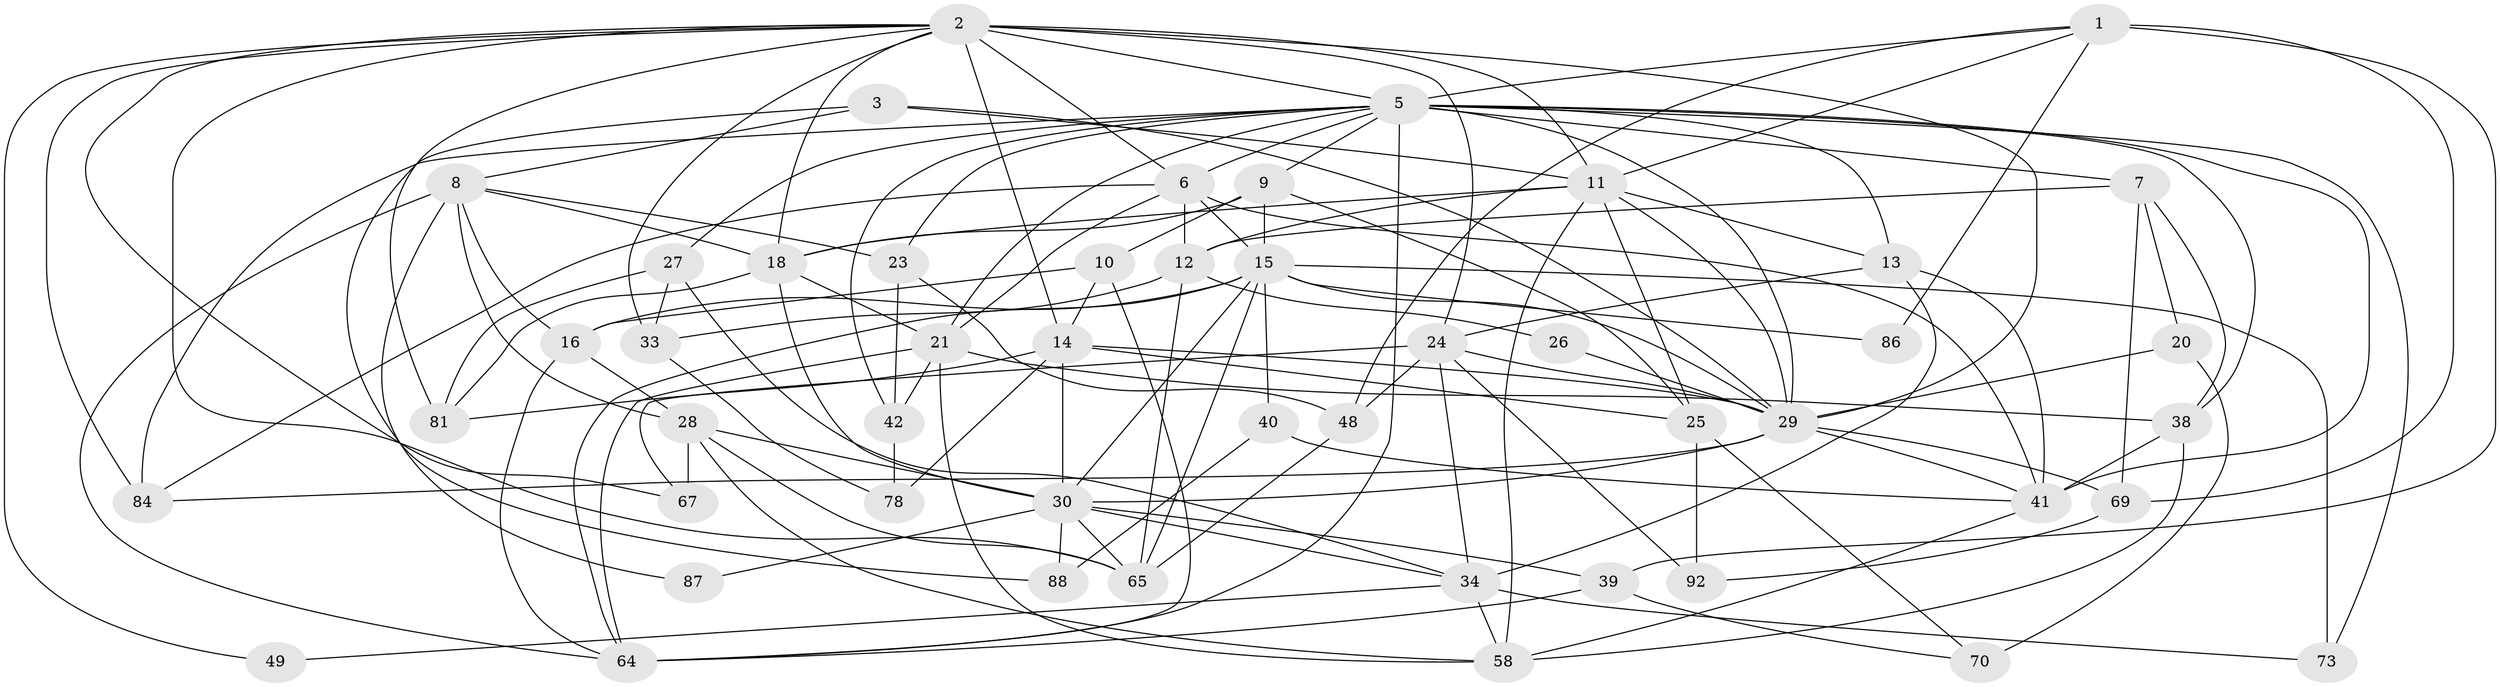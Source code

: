 // original degree distribution, {4: 0.3673469387755102, 5: 0.22448979591836735, 3: 0.20408163265306123, 6: 0.04081632653061224, 7: 0.030612244897959183, 2: 0.12244897959183673, 9: 0.01020408163265306}
// Generated by graph-tools (version 1.1) at 2025/15/03/09/25 04:15:15]
// undirected, 49 vertices, 135 edges
graph export_dot {
graph [start="1"]
  node [color=gray90,style=filled];
  1 [super="+72"];
  2 [super="+31+22+50+4"];
  3 [super="+32"];
  5 [super="+19+80+85+36"];
  6 [super="+37"];
  7 [super="+52"];
  8 [super="+54"];
  9;
  10;
  11 [super="+82"];
  12 [super="+83"];
  13;
  14 [super="+89"];
  15 [super="+60+45"];
  16 [super="+46"];
  18 [super="+44"];
  20;
  21 [super="+66"];
  23;
  24 [super="+35"];
  25 [super="+53"];
  26;
  27;
  28 [super="+57"];
  29 [super="+55+47"];
  30 [super="+61+76+98"];
  33;
  34 [super="+79+94"];
  38 [super="+71"];
  39;
  40;
  41 [super="+95"];
  42 [super="+63"];
  48;
  49;
  58 [super="+77"];
  64 [super="+75"];
  65 [super="+74"];
  67;
  69 [super="+90"];
  70;
  73;
  78;
  81;
  84;
  86;
  87;
  88;
  92;
  1 -- 48;
  1 -- 69;
  1 -- 11;
  1 -- 86;
  1 -- 39;
  1 -- 5;
  2 -- 5;
  2 -- 33;
  2 -- 67;
  2 -- 11;
  2 -- 49;
  2 -- 18 [weight=2];
  2 -- 24 [weight=2];
  2 -- 29 [weight=3];
  2 -- 14;
  2 -- 65;
  2 -- 81;
  2 -- 84;
  2 -- 6;
  3 -- 88;
  3 -- 11;
  3 -- 8;
  3 -- 29;
  5 -- 84;
  5 -- 9;
  5 -- 21;
  5 -- 6;
  5 -- 64;
  5 -- 7;
  5 -- 23;
  5 -- 38;
  5 -- 73;
  5 -- 41;
  5 -- 42;
  5 -- 13;
  5 -- 27;
  5 -- 29 [weight=3];
  6 -- 84;
  6 -- 21;
  6 -- 41;
  6 -- 12;
  6 -- 15;
  7 -- 12;
  7 -- 20;
  7 -- 69;
  7 -- 38;
  8 -- 23;
  8 -- 87;
  8 -- 16;
  8 -- 28;
  8 -- 64;
  8 -- 18;
  9 -- 10;
  9 -- 25;
  9 -- 15;
  9 -- 18;
  10 -- 16;
  10 -- 64;
  10 -- 14;
  11 -- 13;
  11 -- 18;
  11 -- 25;
  11 -- 58;
  11 -- 12;
  11 -- 29;
  12 -- 33;
  12 -- 65;
  12 -- 26;
  13 -- 41;
  13 -- 34;
  13 -- 24;
  14 -- 30;
  14 -- 25;
  14 -- 29;
  14 -- 81;
  14 -- 78;
  15 -- 16;
  15 -- 86;
  15 -- 40;
  15 -- 30;
  15 -- 29;
  15 -- 64;
  15 -- 73;
  15 -- 65;
  16 -- 64;
  16 -- 28;
  18 -- 81;
  18 -- 21;
  18 -- 30;
  20 -- 70;
  20 -- 29;
  21 -- 64;
  21 -- 42;
  21 -- 38;
  21 -- 58;
  23 -- 42;
  23 -- 48;
  24 -- 29 [weight=2];
  24 -- 34;
  24 -- 48;
  24 -- 67;
  24 -- 92;
  25 -- 70;
  25 -- 92;
  26 -- 29;
  27 -- 81;
  27 -- 33;
  27 -- 34;
  28 -- 65;
  28 -- 30;
  28 -- 67;
  28 -- 58;
  29 -- 30 [weight=2];
  29 -- 69;
  29 -- 41;
  29 -- 84;
  30 -- 87;
  30 -- 88;
  30 -- 39;
  30 -- 65;
  30 -- 34;
  33 -- 78;
  34 -- 73;
  34 -- 49;
  34 -- 58;
  38 -- 58;
  38 -- 41;
  39 -- 70;
  39 -- 64;
  40 -- 41;
  40 -- 88;
  41 -- 58;
  42 -- 78;
  48 -- 65;
  69 -- 92;
}
